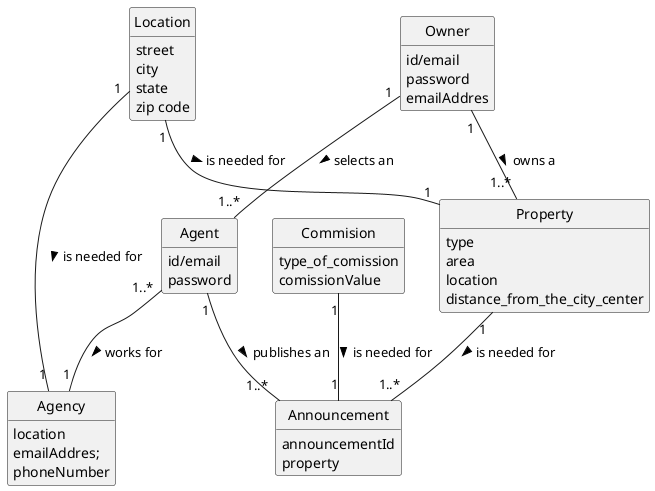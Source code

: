 @startuml
skinparam monochrome true
skinparam packageStyle rectangle
skinparam shadowing false

'left to right direction

skinparam classAttributeIconSize 0

hide circle
hide methods

class Agency{
    location
    emailAddres;
    phoneNumber
}
class Agent {
id/email
password
}

class Location{
street
city
state
zip code
}

class Owner {
id/email
password
emailAddres
}

class Property {
   type
   area
   location
    distance_from_the_city_center
}

class Announcement {
announcementId
     property
  }
 class Commision {
     type_of_comission
     comissionValue
     }

Owner "1" -- "1..*" Agent : selects an >
Owner "1" -- "1..*" Property : owns a >
Agent "1" -- "1..*" Announcement : publishes an >
Agent "1..*" -- "1" Agency : works for >
Property "1"-- "1..*"Announcement: is needed for  >
Location "1"--"1" Property : is needed for >
Location "1"--"1" Agency : is needed for >
Commision "1"--"1" Announcement : is needed for >

@enduml
